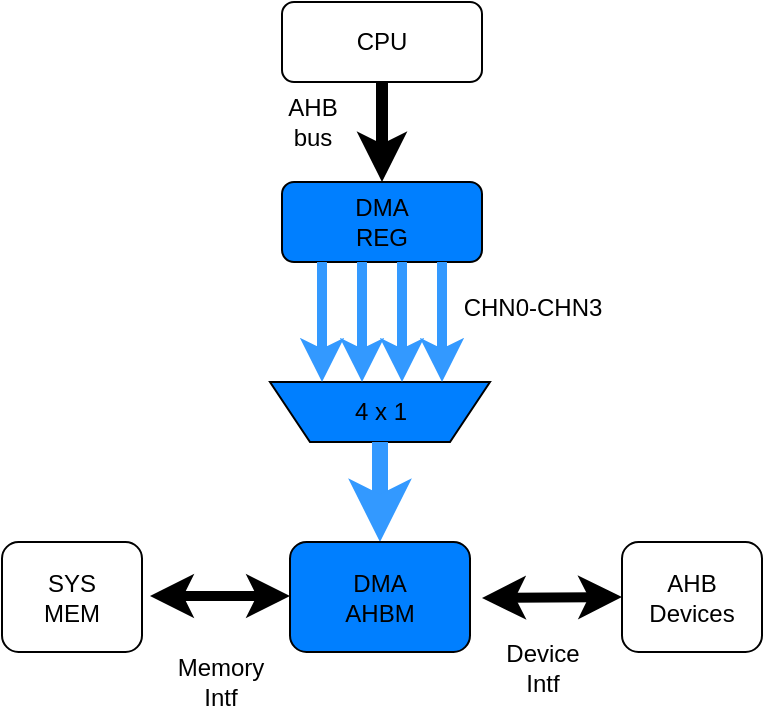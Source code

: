 <mxfile version="21.2.8" type="device">
  <diagram name="第 1 页" id="rqbHsPNaGmxp9JPNiZaX">
    <mxGraphModel dx="1418" dy="828" grid="1" gridSize="10" guides="1" tooltips="1" connect="1" arrows="1" fold="1" page="1" pageScale="1" pageWidth="827" pageHeight="1169" math="0" shadow="0">
      <root>
        <mxCell id="0" />
        <mxCell id="1" parent="0" />
        <mxCell id="fNIPxWKM299ffL0rEIiZ-9" style="edgeStyle=orthogonalEdgeStyle;rounded=0;orthogonalLoop=1;jettySize=auto;html=1;entryX=0.5;entryY=0;entryDx=0;entryDy=0;jumpSize=10;strokeWidth=6;" parent="1" source="fNIPxWKM299ffL0rEIiZ-1" target="fNIPxWKM299ffL0rEIiZ-2" edge="1">
          <mxGeometry relative="1" as="geometry" />
        </mxCell>
        <mxCell id="fNIPxWKM299ffL0rEIiZ-1" value="CPU" style="rounded=1;whiteSpace=wrap;html=1;" parent="1" vertex="1">
          <mxGeometry x="340" y="160" width="100" height="40" as="geometry" />
        </mxCell>
        <mxCell id="fNIPxWKM299ffL0rEIiZ-2" value="DMA&lt;br&gt;REG" style="rounded=1;whiteSpace=wrap;html=1;fillColor=#007FFF;" parent="1" vertex="1">
          <mxGeometry x="340" y="250" width="100" height="40" as="geometry" />
        </mxCell>
        <mxCell id="fNIPxWKM299ffL0rEIiZ-3" value="" style="shape=trapezoid;perimeter=trapezoidPerimeter;whiteSpace=wrap;html=1;fixedSize=1;rotation=-180;fillColor=#007FFF;" parent="1" vertex="1">
          <mxGeometry x="334" y="350" width="110" height="30" as="geometry" />
        </mxCell>
        <mxCell id="fNIPxWKM299ffL0rEIiZ-15" style="edgeStyle=orthogonalEdgeStyle;rounded=0;orthogonalLoop=1;jettySize=auto;html=1;entryX=0.5;entryY=0;entryDx=0;entryDy=0;strokeWidth=8;strokeColor=#3399FF;" parent="1" source="fNIPxWKM299ffL0rEIiZ-4" target="fNIPxWKM299ffL0rEIiZ-5" edge="1">
          <mxGeometry relative="1" as="geometry" />
        </mxCell>
        <mxCell id="fNIPxWKM299ffL0rEIiZ-4" value="4 x 1" style="text;html=1;align=center;verticalAlign=middle;resizable=0;points=[];autosize=1;strokeColor=none;fillColor=none;" parent="1" vertex="1">
          <mxGeometry x="364" y="350" width="50" height="30" as="geometry" />
        </mxCell>
        <mxCell id="fNIPxWKM299ffL0rEIiZ-5" value="DMA&lt;br&gt;AHBM" style="rounded=1;whiteSpace=wrap;html=1;fillColor=#007FFF;" parent="1" vertex="1">
          <mxGeometry x="344" y="430" width="90" height="55" as="geometry" />
        </mxCell>
        <mxCell id="fNIPxWKM299ffL0rEIiZ-6" value="SYS&lt;br&gt;MEM" style="rounded=1;whiteSpace=wrap;html=1;" parent="1" vertex="1">
          <mxGeometry x="200" y="430" width="70" height="55" as="geometry" />
        </mxCell>
        <mxCell id="fNIPxWKM299ffL0rEIiZ-7" value="AHB&lt;br&gt;Devices" style="rounded=1;whiteSpace=wrap;html=1;" parent="1" vertex="1">
          <mxGeometry x="510" y="430" width="70" height="55" as="geometry" />
        </mxCell>
        <mxCell id="fNIPxWKM299ffL0rEIiZ-11" value="" style="endArrow=classic;html=1;rounded=0;strokeWidth=5;strokeColor=#3399FF;" parent="1" edge="1">
          <mxGeometry width="50" height="50" relative="1" as="geometry">
            <mxPoint x="400" y="290" as="sourcePoint" />
            <mxPoint x="400" y="350" as="targetPoint" />
          </mxGeometry>
        </mxCell>
        <mxCell id="fNIPxWKM299ffL0rEIiZ-12" value="" style="endArrow=classic;html=1;rounded=0;strokeWidth=5;strokeColor=#3399FF;" parent="1" edge="1">
          <mxGeometry width="50" height="50" relative="1" as="geometry">
            <mxPoint x="380" y="290" as="sourcePoint" />
            <mxPoint x="380" y="350" as="targetPoint" />
          </mxGeometry>
        </mxCell>
        <mxCell id="fNIPxWKM299ffL0rEIiZ-13" value="" style="endArrow=classic;html=1;rounded=0;strokeWidth=5;strokeColor=#3399FF;" parent="1" edge="1">
          <mxGeometry width="50" height="50" relative="1" as="geometry">
            <mxPoint x="420" y="290" as="sourcePoint" />
            <mxPoint x="420" y="350" as="targetPoint" />
          </mxGeometry>
        </mxCell>
        <mxCell id="fNIPxWKM299ffL0rEIiZ-14" value="" style="endArrow=classic;html=1;rounded=0;strokeWidth=5;strokeColor=#3399FF;" parent="1" edge="1">
          <mxGeometry width="50" height="50" relative="1" as="geometry">
            <mxPoint x="360" y="290" as="sourcePoint" />
            <mxPoint x="360" y="350" as="targetPoint" />
          </mxGeometry>
        </mxCell>
        <mxCell id="fNIPxWKM299ffL0rEIiZ-16" value="" style="endArrow=classic;startArrow=classic;html=1;rounded=0;entryX=0;entryY=0.5;entryDx=0;entryDy=0;strokeWidth=5;" parent="1" target="fNIPxWKM299ffL0rEIiZ-7" edge="1">
          <mxGeometry width="50" height="50" relative="1" as="geometry">
            <mxPoint x="440" y="458" as="sourcePoint" />
            <mxPoint x="484" y="410" as="targetPoint" />
          </mxGeometry>
        </mxCell>
        <mxCell id="fNIPxWKM299ffL0rEIiZ-17" value="" style="endArrow=classic;startArrow=classic;html=1;rounded=0;entryX=0;entryY=0.5;entryDx=0;entryDy=0;strokeWidth=5;" parent="1" edge="1">
          <mxGeometry width="50" height="50" relative="1" as="geometry">
            <mxPoint x="274" y="457" as="sourcePoint" />
            <mxPoint x="344" y="457" as="targetPoint" />
          </mxGeometry>
        </mxCell>
        <mxCell id="fNIPxWKM299ffL0rEIiZ-18" value="AHB&lt;br&gt;bus" style="text;html=1;align=center;verticalAlign=middle;resizable=0;points=[];autosize=1;strokeColor=none;fillColor=none;" parent="1" vertex="1">
          <mxGeometry x="330" y="200" width="50" height="40" as="geometry" />
        </mxCell>
        <mxCell id="fNIPxWKM299ffL0rEIiZ-19" value="CHN0-CHN3" style="text;html=1;align=center;verticalAlign=middle;resizable=0;points=[];autosize=1;strokeColor=none;fillColor=none;" parent="1" vertex="1">
          <mxGeometry x="420" y="298" width="90" height="30" as="geometry" />
        </mxCell>
        <mxCell id="fNIPxWKM299ffL0rEIiZ-20" value="Memory&lt;br&gt;Intf" style="text;html=1;align=center;verticalAlign=middle;resizable=0;points=[];autosize=1;strokeColor=none;fillColor=none;" parent="1" vertex="1">
          <mxGeometry x="274" y="480" width="70" height="40" as="geometry" />
        </mxCell>
        <mxCell id="fNIPxWKM299ffL0rEIiZ-21" value="Device&lt;br&gt;Intf" style="text;html=1;align=center;verticalAlign=middle;resizable=0;points=[];autosize=1;strokeColor=none;fillColor=none;" parent="1" vertex="1">
          <mxGeometry x="440" y="473" width="60" height="40" as="geometry" />
        </mxCell>
      </root>
    </mxGraphModel>
  </diagram>
</mxfile>
